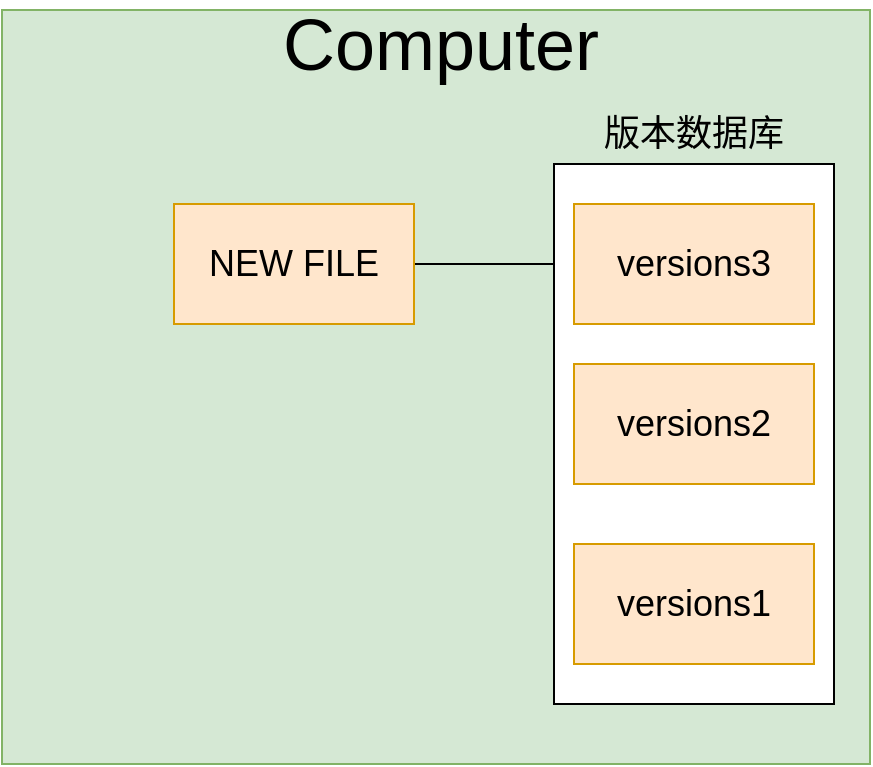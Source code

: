 <mxfile version="14.1.1" type="github">
  <diagram id="CKwIn7p5SDrEs_i4J2wH" name="第 1 页">
    <mxGraphModel dx="1426" dy="914" grid="0" gridSize="10" guides="1" tooltips="1" connect="1" arrows="1" fold="1" page="1" pageScale="1" pageWidth="827" pageHeight="1169" math="0" shadow="0">
      <root>
        <mxCell id="0" />
        <mxCell id="1" parent="0" />
        <mxCell id="2AOq3ptgM0xFZPOGS680-1" value="" style="rounded=0;whiteSpace=wrap;html=1;fillColor=#d5e8d4;strokeColor=#82b366;" vertex="1" parent="1">
          <mxGeometry x="194" y="463" width="434" height="377" as="geometry" />
        </mxCell>
        <mxCell id="2AOq3ptgM0xFZPOGS680-9" style="edgeStyle=orthogonalEdgeStyle;rounded=0;orthogonalLoop=1;jettySize=auto;html=1;exitX=1;exitY=0.5;exitDx=0;exitDy=0;endArrow=none;endFill=0;" edge="1" parent="1" source="2AOq3ptgM0xFZPOGS680-2" target="2AOq3ptgM0xFZPOGS680-6">
          <mxGeometry relative="1" as="geometry" />
        </mxCell>
        <mxCell id="2AOq3ptgM0xFZPOGS680-2" value="&lt;font style=&quot;font-size: 18px&quot;&gt;NEW FILE&lt;/font&gt;" style="rounded=0;whiteSpace=wrap;html=1;fillColor=#ffe6cc;strokeColor=#d79b00;" vertex="1" parent="1">
          <mxGeometry x="280" y="560" width="120" height="60" as="geometry" />
        </mxCell>
        <mxCell id="2AOq3ptgM0xFZPOGS680-4" value="" style="rounded=0;whiteSpace=wrap;html=1;" vertex="1" parent="1">
          <mxGeometry x="470" y="540" width="140" height="270" as="geometry" />
        </mxCell>
        <mxCell id="2AOq3ptgM0xFZPOGS680-5" value="&lt;font style=&quot;font-size: 18px&quot;&gt;版本数据库&lt;/font&gt;" style="text;html=1;strokeColor=none;fillColor=none;align=center;verticalAlign=middle;whiteSpace=wrap;rounded=0;" vertex="1" parent="1">
          <mxGeometry x="485" y="510" width="110" height="30" as="geometry" />
        </mxCell>
        <mxCell id="2AOq3ptgM0xFZPOGS680-6" value="&lt;font style=&quot;font-size: 18px&quot;&gt;versions3&lt;/font&gt;" style="rounded=0;whiteSpace=wrap;html=1;fillColor=#ffe6cc;strokeColor=#d79b00;" vertex="1" parent="1">
          <mxGeometry x="480" y="560" width="120" height="60" as="geometry" />
        </mxCell>
        <mxCell id="2AOq3ptgM0xFZPOGS680-7" value="&lt;font style=&quot;font-size: 18px&quot;&gt;versions2&lt;/font&gt;" style="rounded=0;whiteSpace=wrap;html=1;fillColor=#ffe6cc;strokeColor=#d79b00;" vertex="1" parent="1">
          <mxGeometry x="480" y="640" width="120" height="60" as="geometry" />
        </mxCell>
        <mxCell id="2AOq3ptgM0xFZPOGS680-8" value="&lt;font style=&quot;font-size: 18px&quot;&gt;versions1&lt;/font&gt;" style="rounded=0;whiteSpace=wrap;html=1;fillColor=#ffe6cc;strokeColor=#d79b00;" vertex="1" parent="1">
          <mxGeometry x="480" y="730" width="120" height="60" as="geometry" />
        </mxCell>
        <mxCell id="2AOq3ptgM0xFZPOGS680-10" value="&lt;font style=&quot;font-size: 36px&quot;&gt;Computer&lt;/font&gt;" style="text;html=1;strokeColor=none;fillColor=none;align=center;verticalAlign=middle;whiteSpace=wrap;rounded=0;" vertex="1" parent="1">
          <mxGeometry x="310" y="463" width="207" height="33" as="geometry" />
        </mxCell>
      </root>
    </mxGraphModel>
  </diagram>
</mxfile>
